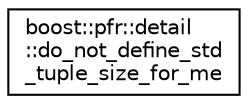 digraph "Graphical Class Hierarchy"
{
  edge [fontname="Helvetica",fontsize="10",labelfontname="Helvetica",labelfontsize="10"];
  node [fontname="Helvetica",fontsize="10",shape=record];
  rankdir="LR";
  Node0 [label="boost::pfr::detail\l::do_not_define_std\l_tuple_size_for_me",height=0.2,width=0.4,color="black", fillcolor="white", style="filled",URL="$structboost_1_1pfr_1_1detail_1_1do__not__define__std__tuple__size__for__me.html"];
}
